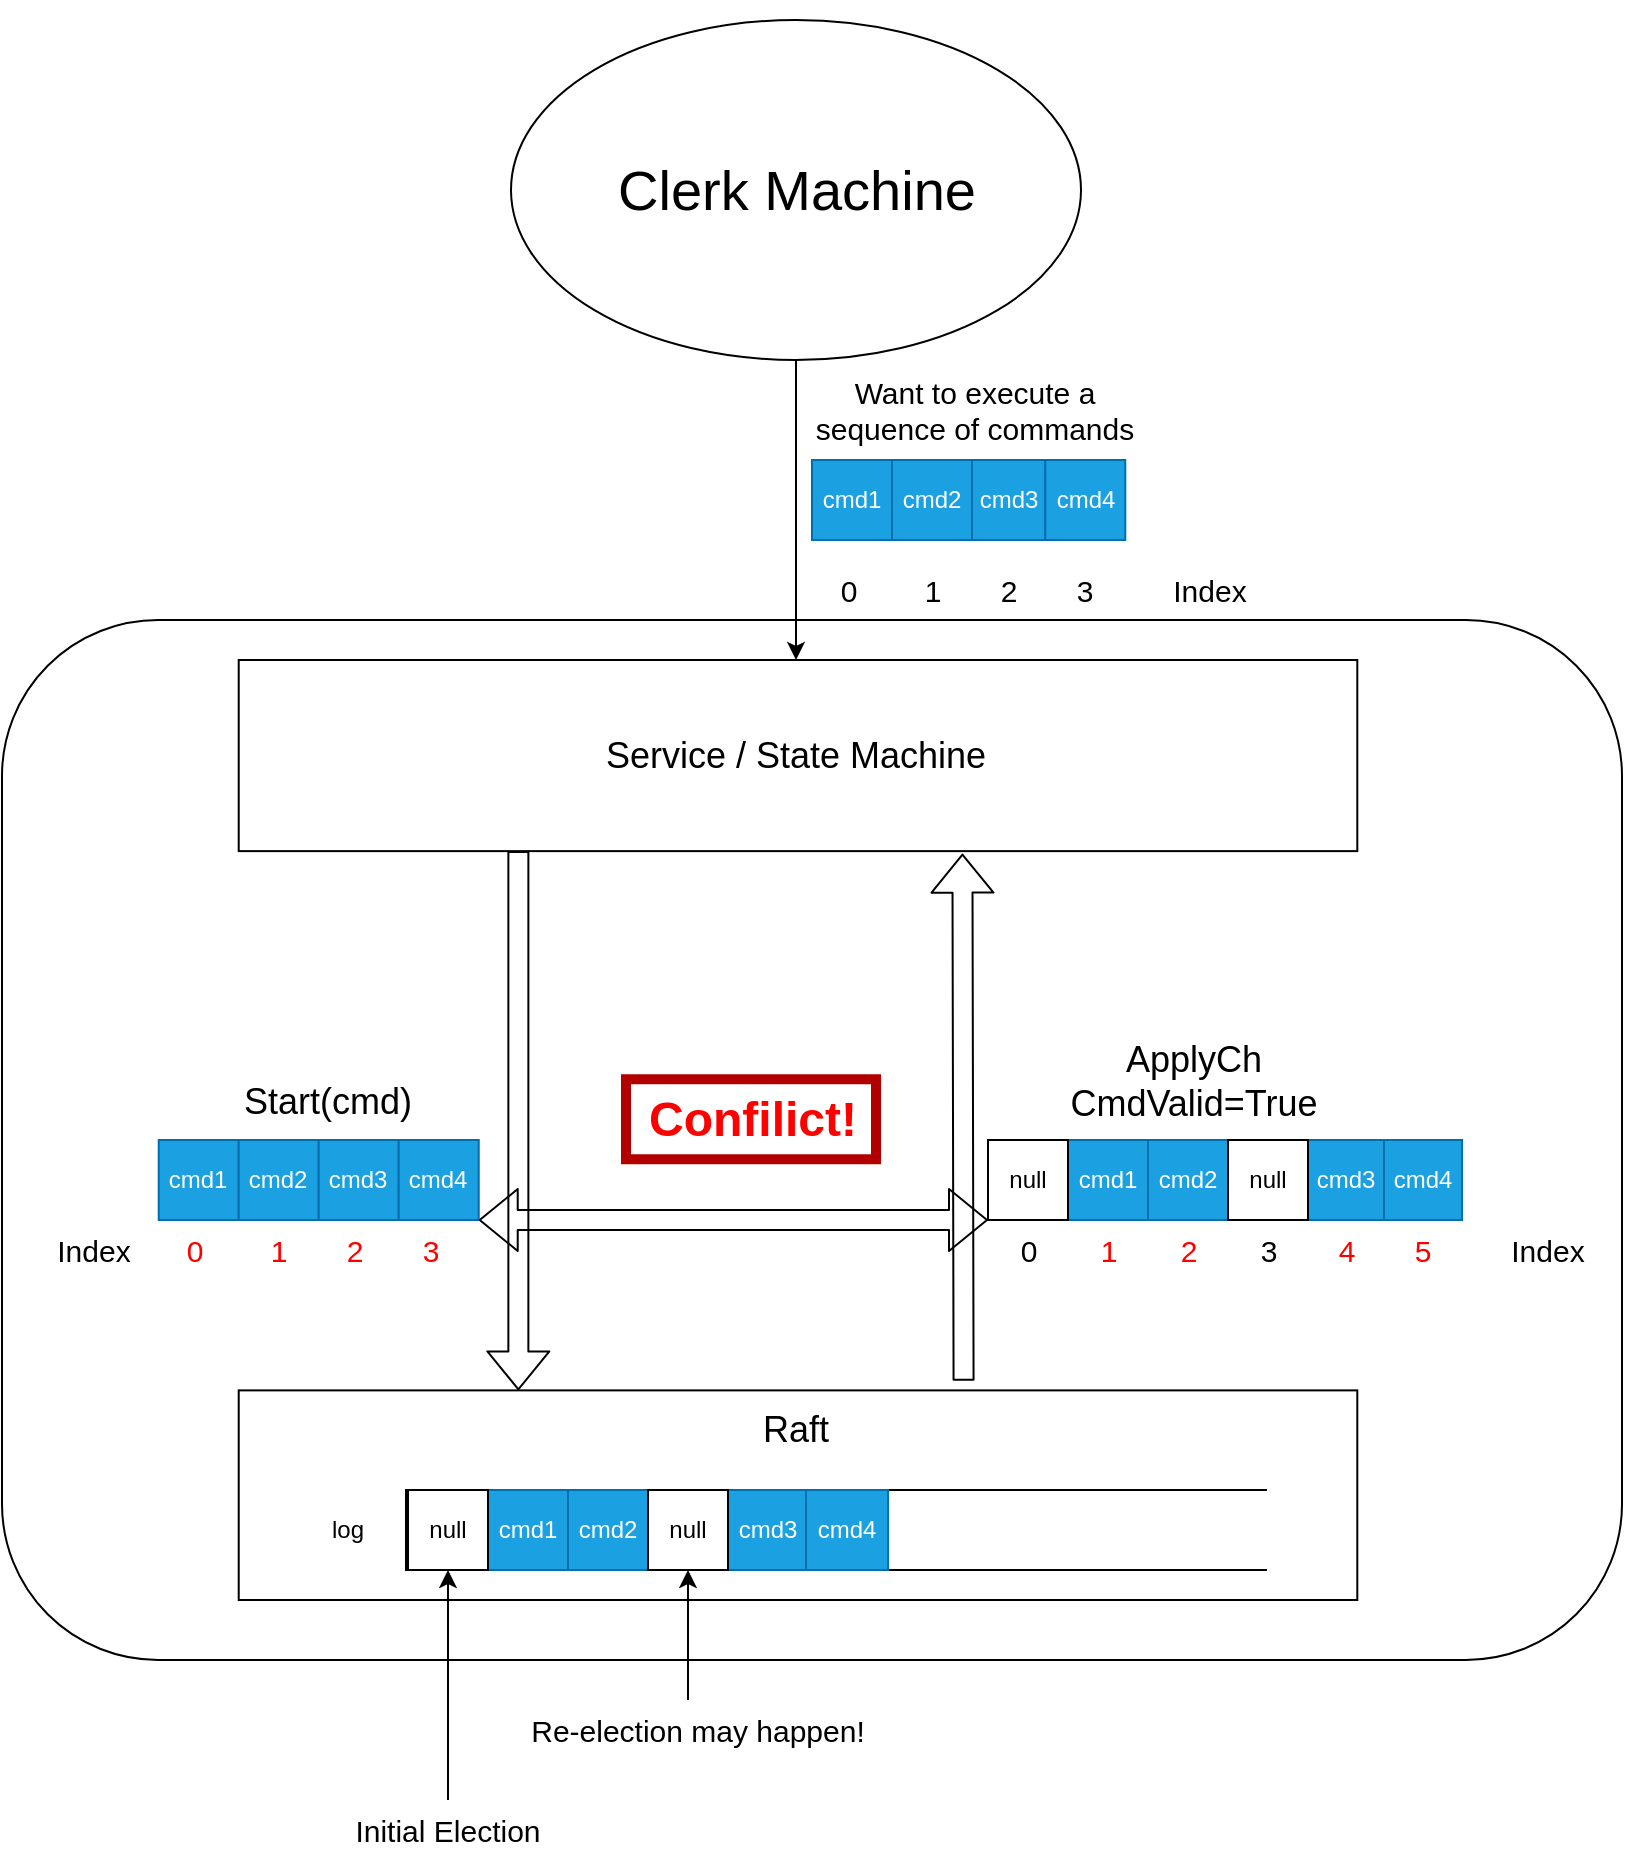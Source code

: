<mxfile>
    <diagram id="5nFt1Y2zV8invJMCFsQm" name="Page-1">
        <mxGraphModel dx="805" dy="855" grid="1" gridSize="10" guides="1" tooltips="1" connect="1" arrows="1" fold="1" page="1" pageScale="1" pageWidth="827" pageHeight="1169" math="0" shadow="0">
            <root>
                <mxCell id="0"/>
                <mxCell id="1" parent="0"/>
                <mxCell id="14" value="" style="group;fontSize=16;" parent="1" vertex="1" connectable="0">
                    <mxGeometry x="9" y="10" width="810" height="785" as="geometry"/>
                </mxCell>
                <mxCell id="8" value="" style="rounded=1;whiteSpace=wrap;html=1;fontSize=18;fillColor=none;" parent="14" vertex="1">
                    <mxGeometry x="-2" y="310" width="810" height="520" as="geometry"/>
                </mxCell>
                <mxCell id="9" value="" style="rounded=0;whiteSpace=wrap;html=1;fontSize=18;fillColor=none;" parent="14" vertex="1">
                    <mxGeometry x="116.36" y="330" width="559.29" height="95.56" as="geometry"/>
                </mxCell>
                <mxCell id="10" value="" style="rounded=0;whiteSpace=wrap;html=1;fontSize=18;fillColor=none;" parent="14" vertex="1">
                    <mxGeometry x="116.36" y="695.19" width="559.29" height="104.81" as="geometry"/>
                </mxCell>
                <mxCell id="11" value="" style="shape=flexArrow;endArrow=classic;html=1;fontSize=18;exitX=0.25;exitY=1;exitDx=0;exitDy=0;entryX=0.25;entryY=0;entryDx=0;entryDy=0;" parent="14" source="9" target="10" edge="1">
                    <mxGeometry width="50" height="50" relative="1" as="geometry">
                        <mxPoint x="357.429" y="1041.852" as="sourcePoint"/>
                        <mxPoint x="453.857" y="1195.926" as="targetPoint"/>
                        <Array as="points"/>
                    </mxGeometry>
                </mxCell>
                <mxCell id="12" value="Start(cmd)" style="text;html=1;strokeColor=none;fillColor=none;align=center;verticalAlign=middle;whiteSpace=wrap;rounded=0;fontSize=18;" parent="14" vertex="1">
                    <mxGeometry x="74.217" y="521.852" width="173.571" height="57.778" as="geometry"/>
                </mxCell>
                <mxCell id="13" value="cmd1" style="rounded=0;whiteSpace=wrap;html=1;fontSize=12;fillColor=#1ba1e2;fontColor=#ffffff;strokeColor=#006EAF;" parent="14" vertex="1">
                    <mxGeometry x="76.36" y="570" width="40" height="40" as="geometry"/>
                </mxCell>
                <mxCell id="15" value="cmd2" style="rounded=0;whiteSpace=wrap;html=1;fontSize=12;fillColor=#1ba1e2;fontColor=#ffffff;strokeColor=#006EAF;" parent="14" vertex="1">
                    <mxGeometry x="116.36" y="570" width="40" height="40" as="geometry"/>
                </mxCell>
                <mxCell id="16" value="cmd3" style="rounded=0;whiteSpace=wrap;html=1;fontSize=12;fillColor=#1ba1e2;fontColor=#ffffff;strokeColor=#006EAF;" parent="14" vertex="1">
                    <mxGeometry x="156.36" y="570" width="40" height="40" as="geometry"/>
                </mxCell>
                <mxCell id="17" value="cmd4" style="rounded=0;whiteSpace=wrap;html=1;fontSize=12;fillColor=#1ba1e2;fontColor=#ffffff;strokeColor=#006EAF;" parent="14" vertex="1">
                    <mxGeometry x="196.36" y="570" width="40" height="40" as="geometry"/>
                </mxCell>
                <mxCell id="18" value="&lt;span style=&quot;font-size: 18px&quot;&gt;Service / State Machine&lt;/span&gt;" style="text;html=1;strokeColor=none;fillColor=none;align=center;verticalAlign=middle;whiteSpace=wrap;rounded=0;fontSize=12;" parent="14" vertex="1">
                    <mxGeometry x="280" y="362.78" width="230" height="30" as="geometry"/>
                </mxCell>
                <mxCell id="25" value="&lt;span style=&quot;font-size: 18px&quot;&gt;Raft&lt;/span&gt;" style="text;html=1;strokeColor=none;fillColor=none;align=center;verticalAlign=middle;whiteSpace=wrap;rounded=0;fontSize=12;" parent="14" vertex="1">
                    <mxGeometry x="280" y="700" width="230" height="30" as="geometry"/>
                </mxCell>
                <mxCell id="44" value="" style="shape=partialRectangle;whiteSpace=wrap;html=1;bottom=1;right=1;left=1;top=0;fillColor=none;routingCenterX=-0.5;fontSize=12;rotation=90;" parent="14" vertex="1">
                    <mxGeometry x="395" y="550" width="40" height="430" as="geometry"/>
                </mxCell>
                <mxCell id="45" value="log" style="text;html=1;strokeColor=none;fillColor=none;align=center;verticalAlign=middle;whiteSpace=wrap;rounded=0;fontSize=12;" parent="14" vertex="1">
                    <mxGeometry x="141" y="750" width="60" height="30" as="geometry"/>
                </mxCell>
                <mxCell id="46" value="cmd1" style="rounded=0;whiteSpace=wrap;html=1;fontSize=12;fillColor=#1ba1e2;fontColor=#ffffff;strokeColor=#006EAF;" parent="14" vertex="1">
                    <mxGeometry x="241" y="745" width="40" height="40" as="geometry"/>
                </mxCell>
                <mxCell id="47" value="cmd2" style="rounded=0;whiteSpace=wrap;html=1;fontSize=12;fillColor=#1ba1e2;fontColor=#ffffff;strokeColor=#006EAF;" parent="14" vertex="1">
                    <mxGeometry x="281" y="745" width="40" height="40" as="geometry"/>
                </mxCell>
                <mxCell id="48" value="cmd3" style="rounded=0;whiteSpace=wrap;html=1;fontSize=12;fillColor=#1ba1e2;fontColor=#ffffff;strokeColor=#006EAF;" parent="14" vertex="1">
                    <mxGeometry x="361" y="745" width="40" height="40" as="geometry"/>
                </mxCell>
                <mxCell id="49" value="cmd4" style="rounded=0;whiteSpace=wrap;html=1;fontSize=12;fillColor=#1ba1e2;fontColor=#ffffff;strokeColor=#006EAF;" parent="14" vertex="1">
                    <mxGeometry x="400" y="745" width="41" height="40" as="geometry"/>
                </mxCell>
                <mxCell id="50" value="null" style="rounded=0;whiteSpace=wrap;html=1;fontSize=12;fillColor=none;" parent="14" vertex="1">
                    <mxGeometry x="201" y="745" width="40" height="40" as="geometry"/>
                </mxCell>
                <mxCell id="51" value="" style="shape=flexArrow;endArrow=classic;html=1;fontSize=12;entryX=0.647;entryY=1.013;entryDx=0;entryDy=0;exitX=0.648;exitY=-0.046;exitDx=0;exitDy=0;entryPerimeter=0;exitPerimeter=0;" parent="14" source="10" target="9" edge="1">
                    <mxGeometry width="50" height="50" relative="1" as="geometry">
                        <mxPoint x="381" y="730" as="sourcePoint"/>
                        <mxPoint x="431" y="680" as="targetPoint"/>
                        <Array as="points"/>
                    </mxGeometry>
                </mxCell>
                <mxCell id="53" value="Clerk Machine" style="ellipse;whiteSpace=wrap;html=1;fontSize=28;fillColor=none;" parent="14" vertex="1">
                    <mxGeometry x="252.5" y="10" width="285" height="170" as="geometry"/>
                </mxCell>
                <mxCell id="54" value="" style="endArrow=classic;html=1;fontSize=28;exitX=0.5;exitY=1;exitDx=0;exitDy=0;" parent="14" source="53" edge="1">
                    <mxGeometry width="50" height="50" relative="1" as="geometry">
                        <mxPoint x="383" y="420" as="sourcePoint"/>
                        <mxPoint x="395" y="330" as="targetPoint"/>
                    </mxGeometry>
                </mxCell>
                <mxCell id="55" value="cmd1" style="rounded=0;whiteSpace=wrap;html=1;fontSize=12;fillColor=#1ba1e2;fontColor=#ffffff;strokeColor=#006EAF;" parent="14" vertex="1">
                    <mxGeometry x="403" y="230" width="40" height="40" as="geometry"/>
                </mxCell>
                <mxCell id="56" value="cmd2" style="rounded=0;whiteSpace=wrap;html=1;fontSize=12;fillColor=#1ba1e2;fontColor=#ffffff;strokeColor=#006EAF;" parent="14" vertex="1">
                    <mxGeometry x="443" y="230" width="40" height="40" as="geometry"/>
                </mxCell>
                <mxCell id="57" value="cmd3" style="rounded=0;whiteSpace=wrap;html=1;fontSize=12;fillColor=#1ba1e2;fontColor=#ffffff;strokeColor=#006EAF;" parent="14" vertex="1">
                    <mxGeometry x="483" y="230" width="36.64" height="40" as="geometry"/>
                </mxCell>
                <mxCell id="58" value="cmd4" style="rounded=0;whiteSpace=wrap;html=1;fontSize=12;fillColor=#1ba1e2;fontColor=#ffffff;strokeColor=#006EAF;" parent="14" vertex="1">
                    <mxGeometry x="519.64" y="230" width="40" height="40" as="geometry"/>
                </mxCell>
                <mxCell id="59" value="Want to execute a sequence of commands" style="text;html=1;strokeColor=none;fillColor=none;align=center;verticalAlign=middle;whiteSpace=wrap;rounded=0;fontSize=15;" parent="14" vertex="1">
                    <mxGeometry x="401" y="190" width="167" height="30" as="geometry"/>
                </mxCell>
                <mxCell id="60" value="cmd1" style="rounded=0;whiteSpace=wrap;html=1;fontSize=12;fillColor=#1ba1e2;fontColor=#ffffff;strokeColor=#006EAF;" parent="14" vertex="1">
                    <mxGeometry x="531" y="570" width="40" height="40" as="geometry"/>
                </mxCell>
                <mxCell id="61" value="cmd2" style="rounded=0;whiteSpace=wrap;html=1;fontSize=12;fillColor=#1ba1e2;fontColor=#ffffff;strokeColor=#006EAF;" parent="14" vertex="1">
                    <mxGeometry x="571" y="570" width="40" height="40" as="geometry"/>
                </mxCell>
                <mxCell id="62" value="cmd3" style="rounded=0;whiteSpace=wrap;html=1;fontSize=12;fillColor=#1ba1e2;fontColor=#ffffff;strokeColor=#006EAF;" parent="14" vertex="1">
                    <mxGeometry x="651" y="570" width="38" height="40" as="geometry"/>
                </mxCell>
                <mxCell id="63" value="cmd4" style="rounded=0;whiteSpace=wrap;html=1;fontSize=12;fillColor=#1ba1e2;fontColor=#ffffff;strokeColor=#006EAF;" parent="14" vertex="1">
                    <mxGeometry x="689" y="570" width="39" height="40" as="geometry"/>
                </mxCell>
                <mxCell id="64" value="null" style="rounded=0;whiteSpace=wrap;html=1;fontSize=12;fillColor=none;" parent="14" vertex="1">
                    <mxGeometry x="491" y="570" width="40" height="40" as="geometry"/>
                </mxCell>
                <mxCell id="65" value="ApplyCh&lt;br&gt;CmdValid=True" style="text;html=1;strokeColor=none;fillColor=none;align=center;verticalAlign=middle;whiteSpace=wrap;rounded=0;fontSize=18;" parent="14" vertex="1">
                    <mxGeometry x="506.997" y="512.222" width="173.571" height="57.778" as="geometry"/>
                </mxCell>
                <mxCell id="66" value="Index" style="text;html=1;strokeColor=none;fillColor=none;align=center;verticalAlign=middle;whiteSpace=wrap;rounded=0;fontSize=15;" parent="14" vertex="1">
                    <mxGeometry x="572" y="280" width="60" height="30" as="geometry"/>
                </mxCell>
                <mxCell id="67" value="0" style="text;html=1;strokeColor=none;fillColor=none;align=center;verticalAlign=middle;whiteSpace=wrap;rounded=0;fontSize=15;" parent="14" vertex="1">
                    <mxGeometry x="408" y="280" width="27" height="30" as="geometry"/>
                </mxCell>
                <mxCell id="68" value="1" style="text;html=1;strokeColor=none;fillColor=none;align=center;verticalAlign=middle;whiteSpace=wrap;rounded=0;fontSize=15;" parent="14" vertex="1">
                    <mxGeometry x="449.5" y="280" width="27" height="30" as="geometry"/>
                </mxCell>
                <mxCell id="69" value="2" style="text;html=1;strokeColor=none;fillColor=none;align=center;verticalAlign=middle;whiteSpace=wrap;rounded=0;fontSize=15;" parent="14" vertex="1">
                    <mxGeometry x="487.82" y="280" width="27" height="30" as="geometry"/>
                </mxCell>
                <mxCell id="70" value="3" style="text;html=1;strokeColor=none;fillColor=none;align=center;verticalAlign=middle;whiteSpace=wrap;rounded=0;fontSize=15;" parent="14" vertex="1">
                    <mxGeometry x="526.14" y="280" width="27" height="30" as="geometry"/>
                </mxCell>
                <mxCell id="71" value="Index" style="text;html=1;strokeColor=none;fillColor=none;align=center;verticalAlign=middle;whiteSpace=wrap;rounded=0;fontSize=15;" parent="14" vertex="1">
                    <mxGeometry x="14.22" y="610" width="60" height="30" as="geometry"/>
                </mxCell>
                <mxCell id="72" value="0" style="text;html=1;strokeColor=none;fillColor=none;align=center;verticalAlign=middle;whiteSpace=wrap;rounded=0;fontSize=15;fontColor=#FF0000;" parent="14" vertex="1">
                    <mxGeometry x="81" y="610" width="27" height="30" as="geometry"/>
                </mxCell>
                <mxCell id="73" value="1" style="text;html=1;strokeColor=none;fillColor=none;align=center;verticalAlign=middle;whiteSpace=wrap;rounded=0;fontSize=15;fontColor=#FF0000;" parent="14" vertex="1">
                    <mxGeometry x="122.5" y="610" width="27" height="30" as="geometry"/>
                </mxCell>
                <mxCell id="74" value="2" style="text;html=1;strokeColor=none;fillColor=none;align=center;verticalAlign=middle;whiteSpace=wrap;rounded=0;fontSize=15;fontColor=#FF0000;" parent="14" vertex="1">
                    <mxGeometry x="160.82" y="610" width="27" height="30" as="geometry"/>
                </mxCell>
                <mxCell id="75" value="3" style="text;html=1;strokeColor=none;fillColor=none;align=center;verticalAlign=middle;whiteSpace=wrap;rounded=0;fontSize=15;fontColor=#FF0000;" parent="14" vertex="1">
                    <mxGeometry x="199.14" y="610" width="27" height="30" as="geometry"/>
                </mxCell>
                <mxCell id="76" value="Index" style="text;html=1;strokeColor=none;fillColor=none;align=center;verticalAlign=middle;whiteSpace=wrap;rounded=0;fontSize=15;" parent="14" vertex="1">
                    <mxGeometry x="741" y="610" width="60" height="30" as="geometry"/>
                </mxCell>
                <mxCell id="77" value="0" style="text;html=1;strokeColor=none;fillColor=none;align=center;verticalAlign=middle;whiteSpace=wrap;rounded=0;fontSize=15;" parent="14" vertex="1">
                    <mxGeometry x="497.5" y="610" width="27" height="30" as="geometry"/>
                </mxCell>
                <mxCell id="78" value="1" style="text;html=1;strokeColor=none;fillColor=none;align=center;verticalAlign=middle;whiteSpace=wrap;rounded=0;fontSize=15;fontColor=#FF0000;" parent="14" vertex="1">
                    <mxGeometry x="537.5" y="610" width="27" height="30" as="geometry"/>
                </mxCell>
                <mxCell id="79" value="2" style="text;html=1;strokeColor=none;fillColor=none;align=center;verticalAlign=middle;whiteSpace=wrap;rounded=0;fontSize=15;fontColor=#FF0000;" parent="14" vertex="1">
                    <mxGeometry x="577.5" y="610" width="27" height="30" as="geometry"/>
                </mxCell>
                <mxCell id="81" value="4" style="text;html=1;strokeColor=none;fillColor=none;align=center;verticalAlign=middle;whiteSpace=wrap;rounded=0;fontSize=15;fontColor=#FF0000;" parent="14" vertex="1">
                    <mxGeometry x="656.5" y="610" width="27" height="30" as="geometry"/>
                </mxCell>
                <mxCell id="84" value="Confilict!" style="text;strokeColor=#B20000;fillColor=none;html=1;fontSize=24;fontStyle=1;verticalAlign=middle;align=center;fontColor=#FF0000;strokeWidth=5;" parent="14" vertex="1">
                    <mxGeometry x="310" y="539.63" width="125" height="40" as="geometry"/>
                </mxCell>
                <mxCell id="85" value="null" style="rounded=0;whiteSpace=wrap;html=1;fontSize=12;fillColor=none;" parent="14" vertex="1">
                    <mxGeometry x="321" y="745" width="40" height="40" as="geometry"/>
                </mxCell>
                <mxCell id="86" value="null" style="rounded=0;whiteSpace=wrap;html=1;fontSize=12;fillColor=none;" parent="14" vertex="1">
                    <mxGeometry x="611" y="570" width="40" height="40" as="geometry"/>
                </mxCell>
                <mxCell id="88" value="5" style="text;html=1;strokeColor=none;fillColor=none;align=center;verticalAlign=middle;whiteSpace=wrap;rounded=0;fontSize=15;fontColor=#FF0000;" parent="14" vertex="1">
                    <mxGeometry x="695" y="610" width="27" height="30" as="geometry"/>
                </mxCell>
                <mxCell id="89" value="3" style="text;html=1;strokeColor=none;fillColor=none;align=center;verticalAlign=middle;whiteSpace=wrap;rounded=0;fontSize=15;" parent="14" vertex="1">
                    <mxGeometry x="617.5" y="610" width="27" height="30" as="geometry"/>
                </mxCell>
                <mxCell id="90" value="" style="shape=flexArrow;endArrow=classic;startArrow=classic;html=1;fontSize=15;fontColor=#FF0000;entryX=0;entryY=1;entryDx=0;entryDy=0;exitX=1;exitY=1;exitDx=0;exitDy=0;" parent="14" source="17" target="64" edge="1">
                    <mxGeometry width="100" height="100" relative="1" as="geometry">
                        <mxPoint x="371" y="500" as="sourcePoint"/>
                        <mxPoint x="471" y="400" as="targetPoint"/>
                    </mxGeometry>
                </mxCell>
                <mxCell id="91" value="" style="endArrow=classic;html=1;fontSize=15;fontColor=#FF0000;entryX=0.5;entryY=1;entryDx=0;entryDy=0;" parent="1" target="85" edge="1">
                    <mxGeometry width="50" height="50" relative="1" as="geometry">
                        <mxPoint x="350" y="860" as="sourcePoint"/>
                        <mxPoint x="450" y="430" as="targetPoint"/>
                    </mxGeometry>
                </mxCell>
                <mxCell id="92" value="&lt;font&gt;Re-election may happen!&lt;/font&gt;" style="text;html=1;strokeColor=none;fillColor=none;align=center;verticalAlign=middle;whiteSpace=wrap;rounded=0;fontSize=15;fontColor=#000000;" parent="1" vertex="1">
                    <mxGeometry x="260" y="860" width="190" height="30" as="geometry"/>
                </mxCell>
                <mxCell id="93" value="" style="endArrow=classic;html=1;fontSize=15;fontColor=#FF0000;entryX=0.5;entryY=1;entryDx=0;entryDy=0;" parent="1" source="94" target="50" edge="1">
                    <mxGeometry width="50" height="50" relative="1" as="geometry">
                        <mxPoint x="240" y="925" as="sourcePoint"/>
                        <mxPoint x="240" y="860" as="targetPoint"/>
                    </mxGeometry>
                </mxCell>
                <mxCell id="94" value="&lt;font&gt;Initial Election&lt;/font&gt;" style="text;html=1;strokeColor=none;fillColor=none;align=center;verticalAlign=middle;whiteSpace=wrap;rounded=0;fontSize=15;fontColor=#000000;" parent="1" vertex="1">
                    <mxGeometry x="135" y="910" width="190" height="30" as="geometry"/>
                </mxCell>
            </root>
        </mxGraphModel>
    </diagram>
</mxfile>